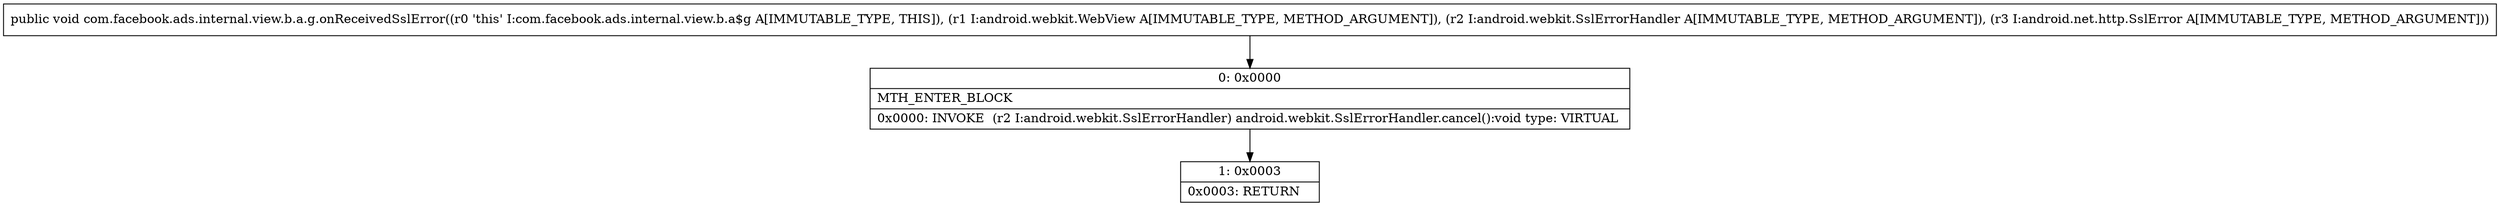 digraph "CFG forcom.facebook.ads.internal.view.b.a.g.onReceivedSslError(Landroid\/webkit\/WebView;Landroid\/webkit\/SslErrorHandler;Landroid\/net\/http\/SslError;)V" {
Node_0 [shape=record,label="{0\:\ 0x0000|MTH_ENTER_BLOCK\l|0x0000: INVOKE  (r2 I:android.webkit.SslErrorHandler) android.webkit.SslErrorHandler.cancel():void type: VIRTUAL \l}"];
Node_1 [shape=record,label="{1\:\ 0x0003|0x0003: RETURN   \l}"];
MethodNode[shape=record,label="{public void com.facebook.ads.internal.view.b.a.g.onReceivedSslError((r0 'this' I:com.facebook.ads.internal.view.b.a$g A[IMMUTABLE_TYPE, THIS]), (r1 I:android.webkit.WebView A[IMMUTABLE_TYPE, METHOD_ARGUMENT]), (r2 I:android.webkit.SslErrorHandler A[IMMUTABLE_TYPE, METHOD_ARGUMENT]), (r3 I:android.net.http.SslError A[IMMUTABLE_TYPE, METHOD_ARGUMENT])) }"];
MethodNode -> Node_0;
Node_0 -> Node_1;
}

